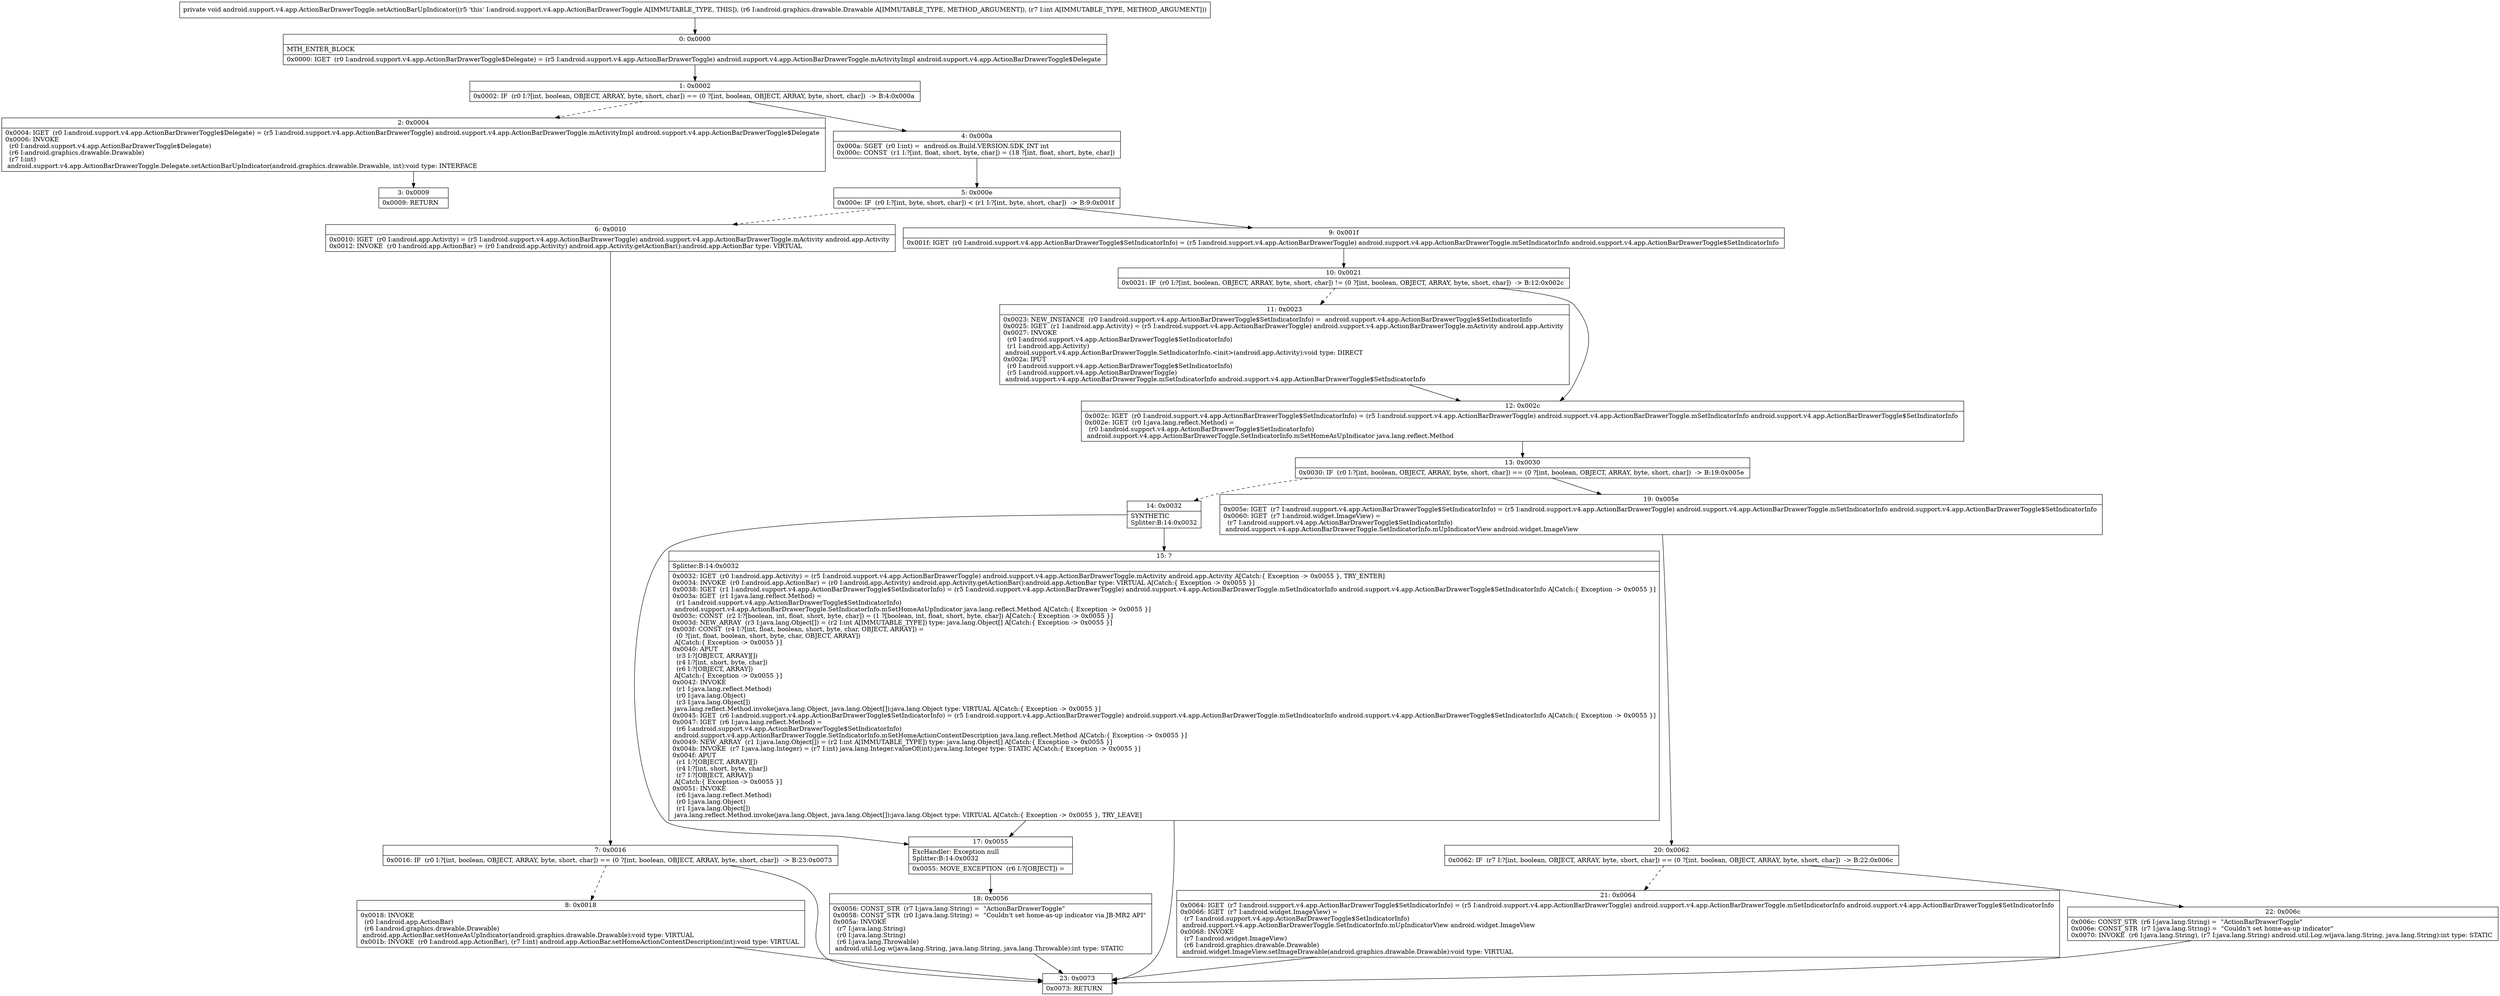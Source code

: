 digraph "CFG forandroid.support.v4.app.ActionBarDrawerToggle.setActionBarUpIndicator(Landroid\/graphics\/drawable\/Drawable;I)V" {
Node_0 [shape=record,label="{0\:\ 0x0000|MTH_ENTER_BLOCK\l|0x0000: IGET  (r0 I:android.support.v4.app.ActionBarDrawerToggle$Delegate) = (r5 I:android.support.v4.app.ActionBarDrawerToggle) android.support.v4.app.ActionBarDrawerToggle.mActivityImpl android.support.v4.app.ActionBarDrawerToggle$Delegate \l}"];
Node_1 [shape=record,label="{1\:\ 0x0002|0x0002: IF  (r0 I:?[int, boolean, OBJECT, ARRAY, byte, short, char]) == (0 ?[int, boolean, OBJECT, ARRAY, byte, short, char])  \-\> B:4:0x000a \l}"];
Node_2 [shape=record,label="{2\:\ 0x0004|0x0004: IGET  (r0 I:android.support.v4.app.ActionBarDrawerToggle$Delegate) = (r5 I:android.support.v4.app.ActionBarDrawerToggle) android.support.v4.app.ActionBarDrawerToggle.mActivityImpl android.support.v4.app.ActionBarDrawerToggle$Delegate \l0x0006: INVOKE  \l  (r0 I:android.support.v4.app.ActionBarDrawerToggle$Delegate)\l  (r6 I:android.graphics.drawable.Drawable)\l  (r7 I:int)\l android.support.v4.app.ActionBarDrawerToggle.Delegate.setActionBarUpIndicator(android.graphics.drawable.Drawable, int):void type: INTERFACE \l}"];
Node_3 [shape=record,label="{3\:\ 0x0009|0x0009: RETURN   \l}"];
Node_4 [shape=record,label="{4\:\ 0x000a|0x000a: SGET  (r0 I:int) =  android.os.Build.VERSION.SDK_INT int \l0x000c: CONST  (r1 I:?[int, float, short, byte, char]) = (18 ?[int, float, short, byte, char]) \l}"];
Node_5 [shape=record,label="{5\:\ 0x000e|0x000e: IF  (r0 I:?[int, byte, short, char]) \< (r1 I:?[int, byte, short, char])  \-\> B:9:0x001f \l}"];
Node_6 [shape=record,label="{6\:\ 0x0010|0x0010: IGET  (r0 I:android.app.Activity) = (r5 I:android.support.v4.app.ActionBarDrawerToggle) android.support.v4.app.ActionBarDrawerToggle.mActivity android.app.Activity \l0x0012: INVOKE  (r0 I:android.app.ActionBar) = (r0 I:android.app.Activity) android.app.Activity.getActionBar():android.app.ActionBar type: VIRTUAL \l}"];
Node_7 [shape=record,label="{7\:\ 0x0016|0x0016: IF  (r0 I:?[int, boolean, OBJECT, ARRAY, byte, short, char]) == (0 ?[int, boolean, OBJECT, ARRAY, byte, short, char])  \-\> B:23:0x0073 \l}"];
Node_8 [shape=record,label="{8\:\ 0x0018|0x0018: INVOKE  \l  (r0 I:android.app.ActionBar)\l  (r6 I:android.graphics.drawable.Drawable)\l android.app.ActionBar.setHomeAsUpIndicator(android.graphics.drawable.Drawable):void type: VIRTUAL \l0x001b: INVOKE  (r0 I:android.app.ActionBar), (r7 I:int) android.app.ActionBar.setHomeActionContentDescription(int):void type: VIRTUAL \l}"];
Node_9 [shape=record,label="{9\:\ 0x001f|0x001f: IGET  (r0 I:android.support.v4.app.ActionBarDrawerToggle$SetIndicatorInfo) = (r5 I:android.support.v4.app.ActionBarDrawerToggle) android.support.v4.app.ActionBarDrawerToggle.mSetIndicatorInfo android.support.v4.app.ActionBarDrawerToggle$SetIndicatorInfo \l}"];
Node_10 [shape=record,label="{10\:\ 0x0021|0x0021: IF  (r0 I:?[int, boolean, OBJECT, ARRAY, byte, short, char]) != (0 ?[int, boolean, OBJECT, ARRAY, byte, short, char])  \-\> B:12:0x002c \l}"];
Node_11 [shape=record,label="{11\:\ 0x0023|0x0023: NEW_INSTANCE  (r0 I:android.support.v4.app.ActionBarDrawerToggle$SetIndicatorInfo) =  android.support.v4.app.ActionBarDrawerToggle$SetIndicatorInfo \l0x0025: IGET  (r1 I:android.app.Activity) = (r5 I:android.support.v4.app.ActionBarDrawerToggle) android.support.v4.app.ActionBarDrawerToggle.mActivity android.app.Activity \l0x0027: INVOKE  \l  (r0 I:android.support.v4.app.ActionBarDrawerToggle$SetIndicatorInfo)\l  (r1 I:android.app.Activity)\l android.support.v4.app.ActionBarDrawerToggle.SetIndicatorInfo.\<init\>(android.app.Activity):void type: DIRECT \l0x002a: IPUT  \l  (r0 I:android.support.v4.app.ActionBarDrawerToggle$SetIndicatorInfo)\l  (r5 I:android.support.v4.app.ActionBarDrawerToggle)\l android.support.v4.app.ActionBarDrawerToggle.mSetIndicatorInfo android.support.v4.app.ActionBarDrawerToggle$SetIndicatorInfo \l}"];
Node_12 [shape=record,label="{12\:\ 0x002c|0x002c: IGET  (r0 I:android.support.v4.app.ActionBarDrawerToggle$SetIndicatorInfo) = (r5 I:android.support.v4.app.ActionBarDrawerToggle) android.support.v4.app.ActionBarDrawerToggle.mSetIndicatorInfo android.support.v4.app.ActionBarDrawerToggle$SetIndicatorInfo \l0x002e: IGET  (r0 I:java.lang.reflect.Method) = \l  (r0 I:android.support.v4.app.ActionBarDrawerToggle$SetIndicatorInfo)\l android.support.v4.app.ActionBarDrawerToggle.SetIndicatorInfo.mSetHomeAsUpIndicator java.lang.reflect.Method \l}"];
Node_13 [shape=record,label="{13\:\ 0x0030|0x0030: IF  (r0 I:?[int, boolean, OBJECT, ARRAY, byte, short, char]) == (0 ?[int, boolean, OBJECT, ARRAY, byte, short, char])  \-\> B:19:0x005e \l}"];
Node_14 [shape=record,label="{14\:\ 0x0032|SYNTHETIC\lSplitter:B:14:0x0032\l}"];
Node_15 [shape=record,label="{15\:\ ?|Splitter:B:14:0x0032\l|0x0032: IGET  (r0 I:android.app.Activity) = (r5 I:android.support.v4.app.ActionBarDrawerToggle) android.support.v4.app.ActionBarDrawerToggle.mActivity android.app.Activity A[Catch:\{ Exception \-\> 0x0055 \}, TRY_ENTER]\l0x0034: INVOKE  (r0 I:android.app.ActionBar) = (r0 I:android.app.Activity) android.app.Activity.getActionBar():android.app.ActionBar type: VIRTUAL A[Catch:\{ Exception \-\> 0x0055 \}]\l0x0038: IGET  (r1 I:android.support.v4.app.ActionBarDrawerToggle$SetIndicatorInfo) = (r5 I:android.support.v4.app.ActionBarDrawerToggle) android.support.v4.app.ActionBarDrawerToggle.mSetIndicatorInfo android.support.v4.app.ActionBarDrawerToggle$SetIndicatorInfo A[Catch:\{ Exception \-\> 0x0055 \}]\l0x003a: IGET  (r1 I:java.lang.reflect.Method) = \l  (r1 I:android.support.v4.app.ActionBarDrawerToggle$SetIndicatorInfo)\l android.support.v4.app.ActionBarDrawerToggle.SetIndicatorInfo.mSetHomeAsUpIndicator java.lang.reflect.Method A[Catch:\{ Exception \-\> 0x0055 \}]\l0x003c: CONST  (r2 I:?[boolean, int, float, short, byte, char]) = (1 ?[boolean, int, float, short, byte, char]) A[Catch:\{ Exception \-\> 0x0055 \}]\l0x003d: NEW_ARRAY  (r3 I:java.lang.Object[]) = (r2 I:int A[IMMUTABLE_TYPE]) type: java.lang.Object[] A[Catch:\{ Exception \-\> 0x0055 \}]\l0x003f: CONST  (r4 I:?[int, float, boolean, short, byte, char, OBJECT, ARRAY]) = \l  (0 ?[int, float, boolean, short, byte, char, OBJECT, ARRAY])\l A[Catch:\{ Exception \-\> 0x0055 \}]\l0x0040: APUT  \l  (r3 I:?[OBJECT, ARRAY][])\l  (r4 I:?[int, short, byte, char])\l  (r6 I:?[OBJECT, ARRAY])\l A[Catch:\{ Exception \-\> 0x0055 \}]\l0x0042: INVOKE  \l  (r1 I:java.lang.reflect.Method)\l  (r0 I:java.lang.Object)\l  (r3 I:java.lang.Object[])\l java.lang.reflect.Method.invoke(java.lang.Object, java.lang.Object[]):java.lang.Object type: VIRTUAL A[Catch:\{ Exception \-\> 0x0055 \}]\l0x0045: IGET  (r6 I:android.support.v4.app.ActionBarDrawerToggle$SetIndicatorInfo) = (r5 I:android.support.v4.app.ActionBarDrawerToggle) android.support.v4.app.ActionBarDrawerToggle.mSetIndicatorInfo android.support.v4.app.ActionBarDrawerToggle$SetIndicatorInfo A[Catch:\{ Exception \-\> 0x0055 \}]\l0x0047: IGET  (r6 I:java.lang.reflect.Method) = \l  (r6 I:android.support.v4.app.ActionBarDrawerToggle$SetIndicatorInfo)\l android.support.v4.app.ActionBarDrawerToggle.SetIndicatorInfo.mSetHomeActionContentDescription java.lang.reflect.Method A[Catch:\{ Exception \-\> 0x0055 \}]\l0x0049: NEW_ARRAY  (r1 I:java.lang.Object[]) = (r2 I:int A[IMMUTABLE_TYPE]) type: java.lang.Object[] A[Catch:\{ Exception \-\> 0x0055 \}]\l0x004b: INVOKE  (r7 I:java.lang.Integer) = (r7 I:int) java.lang.Integer.valueOf(int):java.lang.Integer type: STATIC A[Catch:\{ Exception \-\> 0x0055 \}]\l0x004f: APUT  \l  (r1 I:?[OBJECT, ARRAY][])\l  (r4 I:?[int, short, byte, char])\l  (r7 I:?[OBJECT, ARRAY])\l A[Catch:\{ Exception \-\> 0x0055 \}]\l0x0051: INVOKE  \l  (r6 I:java.lang.reflect.Method)\l  (r0 I:java.lang.Object)\l  (r1 I:java.lang.Object[])\l java.lang.reflect.Method.invoke(java.lang.Object, java.lang.Object[]):java.lang.Object type: VIRTUAL A[Catch:\{ Exception \-\> 0x0055 \}, TRY_LEAVE]\l}"];
Node_17 [shape=record,label="{17\:\ 0x0055|ExcHandler: Exception null\lSplitter:B:14:0x0032\l|0x0055: MOVE_EXCEPTION  (r6 I:?[OBJECT]) =  \l}"];
Node_18 [shape=record,label="{18\:\ 0x0056|0x0056: CONST_STR  (r7 I:java.lang.String) =  \"ActionBarDrawerToggle\" \l0x0058: CONST_STR  (r0 I:java.lang.String) =  \"Couldn't set home\-as\-up indicator via JB\-MR2 API\" \l0x005a: INVOKE  \l  (r7 I:java.lang.String)\l  (r0 I:java.lang.String)\l  (r6 I:java.lang.Throwable)\l android.util.Log.w(java.lang.String, java.lang.String, java.lang.Throwable):int type: STATIC \l}"];
Node_19 [shape=record,label="{19\:\ 0x005e|0x005e: IGET  (r7 I:android.support.v4.app.ActionBarDrawerToggle$SetIndicatorInfo) = (r5 I:android.support.v4.app.ActionBarDrawerToggle) android.support.v4.app.ActionBarDrawerToggle.mSetIndicatorInfo android.support.v4.app.ActionBarDrawerToggle$SetIndicatorInfo \l0x0060: IGET  (r7 I:android.widget.ImageView) = \l  (r7 I:android.support.v4.app.ActionBarDrawerToggle$SetIndicatorInfo)\l android.support.v4.app.ActionBarDrawerToggle.SetIndicatorInfo.mUpIndicatorView android.widget.ImageView \l}"];
Node_20 [shape=record,label="{20\:\ 0x0062|0x0062: IF  (r7 I:?[int, boolean, OBJECT, ARRAY, byte, short, char]) == (0 ?[int, boolean, OBJECT, ARRAY, byte, short, char])  \-\> B:22:0x006c \l}"];
Node_21 [shape=record,label="{21\:\ 0x0064|0x0064: IGET  (r7 I:android.support.v4.app.ActionBarDrawerToggle$SetIndicatorInfo) = (r5 I:android.support.v4.app.ActionBarDrawerToggle) android.support.v4.app.ActionBarDrawerToggle.mSetIndicatorInfo android.support.v4.app.ActionBarDrawerToggle$SetIndicatorInfo \l0x0066: IGET  (r7 I:android.widget.ImageView) = \l  (r7 I:android.support.v4.app.ActionBarDrawerToggle$SetIndicatorInfo)\l android.support.v4.app.ActionBarDrawerToggle.SetIndicatorInfo.mUpIndicatorView android.widget.ImageView \l0x0068: INVOKE  \l  (r7 I:android.widget.ImageView)\l  (r6 I:android.graphics.drawable.Drawable)\l android.widget.ImageView.setImageDrawable(android.graphics.drawable.Drawable):void type: VIRTUAL \l}"];
Node_22 [shape=record,label="{22\:\ 0x006c|0x006c: CONST_STR  (r6 I:java.lang.String) =  \"ActionBarDrawerToggle\" \l0x006e: CONST_STR  (r7 I:java.lang.String) =  \"Couldn't set home\-as\-up indicator\" \l0x0070: INVOKE  (r6 I:java.lang.String), (r7 I:java.lang.String) android.util.Log.w(java.lang.String, java.lang.String):int type: STATIC \l}"];
Node_23 [shape=record,label="{23\:\ 0x0073|0x0073: RETURN   \l}"];
MethodNode[shape=record,label="{private void android.support.v4.app.ActionBarDrawerToggle.setActionBarUpIndicator((r5 'this' I:android.support.v4.app.ActionBarDrawerToggle A[IMMUTABLE_TYPE, THIS]), (r6 I:android.graphics.drawable.Drawable A[IMMUTABLE_TYPE, METHOD_ARGUMENT]), (r7 I:int A[IMMUTABLE_TYPE, METHOD_ARGUMENT])) }"];
MethodNode -> Node_0;
Node_0 -> Node_1;
Node_1 -> Node_2[style=dashed];
Node_1 -> Node_4;
Node_2 -> Node_3;
Node_4 -> Node_5;
Node_5 -> Node_6[style=dashed];
Node_5 -> Node_9;
Node_6 -> Node_7;
Node_7 -> Node_8[style=dashed];
Node_7 -> Node_23;
Node_8 -> Node_23;
Node_9 -> Node_10;
Node_10 -> Node_11[style=dashed];
Node_10 -> Node_12;
Node_11 -> Node_12;
Node_12 -> Node_13;
Node_13 -> Node_14[style=dashed];
Node_13 -> Node_19;
Node_14 -> Node_15;
Node_14 -> Node_17;
Node_15 -> Node_17;
Node_15 -> Node_23;
Node_17 -> Node_18;
Node_18 -> Node_23;
Node_19 -> Node_20;
Node_20 -> Node_21[style=dashed];
Node_20 -> Node_22;
Node_21 -> Node_23;
Node_22 -> Node_23;
}

